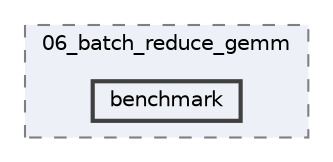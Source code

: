 digraph "/home/runner/work/machine-learning-compilers/machine-learning-compilers/src/submissions/03_neon/06_batch_reduce_gemm/benchmark"
{
 // LATEX_PDF_SIZE
  bgcolor="transparent";
  edge [fontname=Helvetica,fontsize=10,labelfontname=Helvetica,labelfontsize=10];
  node [fontname=Helvetica,fontsize=10,shape=box,height=0.2,width=0.4];
  compound=true
  subgraph clusterdir_f78ac28d176dc5803113e6f9814f5964 {
    graph [ bgcolor="#edf0f7", pencolor="grey50", label="06_batch_reduce_gemm", fontname=Helvetica,fontsize=10 style="filled,dashed", URL="dir_f78ac28d176dc5803113e6f9814f5964.html",tooltip=""]
  dir_44fd0773b821db12e25fd7ed6f2f1b83 [label="benchmark", fillcolor="#edf0f7", color="grey25", style="filled,bold", URL="dir_44fd0773b821db12e25fd7ed6f2f1b83.html",tooltip=""];
  }
}

